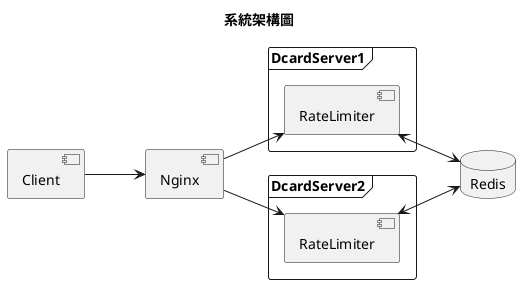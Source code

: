 @startuml
title 系統架構圖
left to right direction


[Client] as ClientComp

[Nginx] as ProxyComp

frame "DcardServer1" as Server1Comp {
  [RateLimiter] as RateLimiter1
}

frame "DcardServer2" as Server2Comp {
  [RateLimiter] as RateLimiter2
}

database "Redis" as Cache {

}

ClientComp --> ProxyComp
ProxyComp --> RateLimiter1
ProxyComp --> RateLimiter2
RateLimiter1 <--> Cache
RateLimiter2 <--> Cache
@enduml